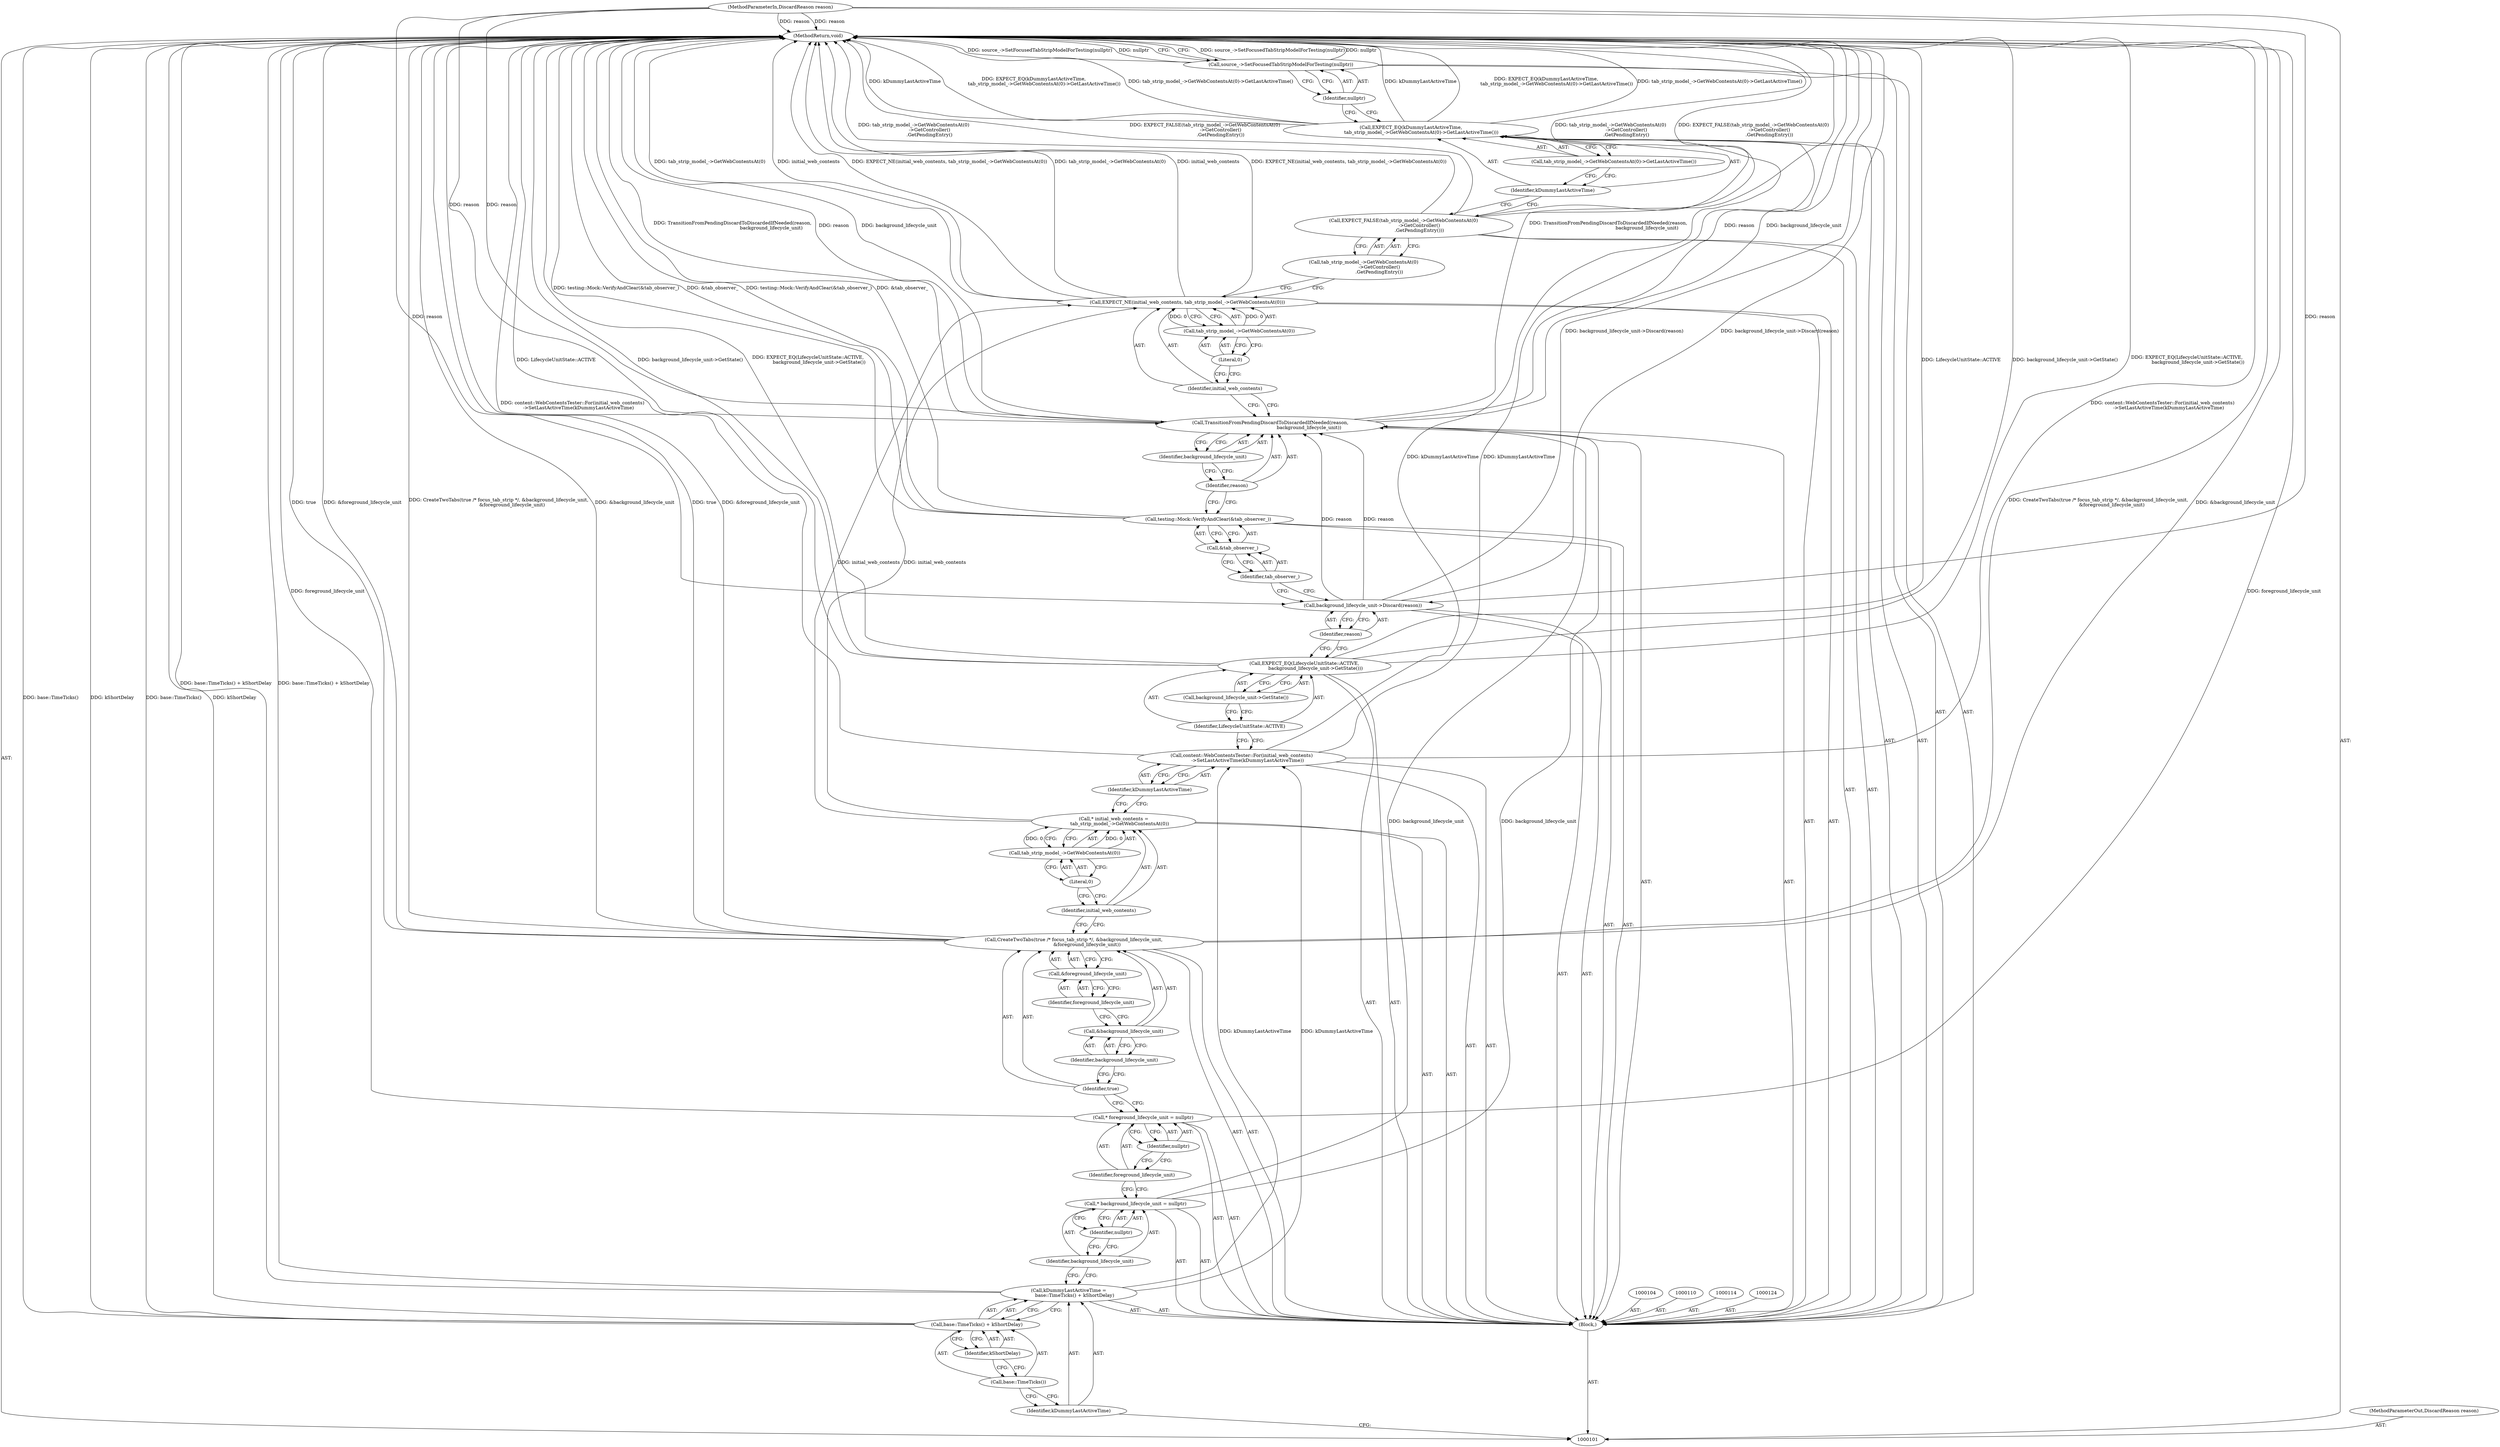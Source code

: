 digraph "0_Chrome_7394cf6f43d7a86630d3eb1c728fd63c621b5530_10" {
"1000102" [label="(MethodParameterIn,DiscardReason reason)"];
"1000233" [label="(MethodParameterOut,DiscardReason reason)"];
"1000153" [label="(MethodReturn,void)"];
"1000103" [label="(Block,)"];
"1000128" [label="(Literal,0)"];
"1000127" [label="(Call,tab_strip_model_->GetWebContentsAt(0))"];
"1000129" [label="(Call,content::WebContentsTester::For(initial_web_contents)\n        ->SetLastActiveTime(kDummyLastActiveTime))"];
"1000130" [label="(Identifier,kDummyLastActiveTime)"];
"1000132" [label="(Identifier,LifecycleUnitState::ACTIVE)"];
"1000131" [label="(Call,EXPECT_EQ(LifecycleUnitState::ACTIVE,\n               background_lifecycle_unit->GetState()))"];
"1000133" [label="(Call,background_lifecycle_unit->GetState())"];
"1000135" [label="(Identifier,reason)"];
"1000134" [label="(Call,background_lifecycle_unit->Discard(reason))"];
"1000137" [label="(Call,&tab_observer_)"];
"1000138" [label="(Identifier,tab_observer_)"];
"1000136" [label="(Call,testing::Mock::VerifyAndClear(&tab_observer_))"];
"1000105" [label="(Call,kDummyLastActiveTime =\n        base::TimeTicks() + kShortDelay)"];
"1000106" [label="(Identifier,kDummyLastActiveTime)"];
"1000139" [label="(Call,TransitionFromPendingDiscardToDiscardedIfNeeded(reason,\n                                                    background_lifecycle_unit))"];
"1000140" [label="(Identifier,reason)"];
"1000141" [label="(Identifier,background_lifecycle_unit)"];
"1000143" [label="(Identifier,initial_web_contents)"];
"1000144" [label="(Call,tab_strip_model_->GetWebContentsAt(0))"];
"1000142" [label="(Call,EXPECT_NE(initial_web_contents, tab_strip_model_->GetWebContentsAt(0)))"];
"1000145" [label="(Literal,0)"];
"1000147" [label="(Call,tab_strip_model_->GetWebContentsAt(0)\n                     ->GetController()\n                     .GetPendingEntry())"];
"1000146" [label="(Call,EXPECT_FALSE(tab_strip_model_->GetWebContentsAt(0)\n                     ->GetController()\n                     .GetPendingEntry()))"];
"1000149" [label="(Identifier,kDummyLastActiveTime)"];
"1000148" [label="(Call,EXPECT_EQ(kDummyLastActiveTime,\n              tab_strip_model_->GetWebContentsAt(0)->GetLastActiveTime()))"];
"1000150" [label="(Call,tab_strip_model_->GetWebContentsAt(0)->GetLastActiveTime())"];
"1000109" [label="(Identifier,kShortDelay)"];
"1000107" [label="(Call,base::TimeTicks() + kShortDelay)"];
"1000108" [label="(Call,base::TimeTicks())"];
"1000151" [label="(Call,source_->SetFocusedTabStripModelForTesting(nullptr))"];
"1000152" [label="(Identifier,nullptr)"];
"1000111" [label="(Call,* background_lifecycle_unit = nullptr)"];
"1000112" [label="(Identifier,background_lifecycle_unit)"];
"1000113" [label="(Identifier,nullptr)"];
"1000115" [label="(Call,* foreground_lifecycle_unit = nullptr)"];
"1000116" [label="(Identifier,foreground_lifecycle_unit)"];
"1000117" [label="(Identifier,nullptr)"];
"1000119" [label="(Identifier,true)"];
"1000118" [label="(Call,CreateTwoTabs(true /* focus_tab_strip */, &background_lifecycle_unit,\n                  &foreground_lifecycle_unit))"];
"1000120" [label="(Call,&background_lifecycle_unit)"];
"1000121" [label="(Identifier,background_lifecycle_unit)"];
"1000122" [label="(Call,&foreground_lifecycle_unit)"];
"1000123" [label="(Identifier,foreground_lifecycle_unit)"];
"1000125" [label="(Call,* initial_web_contents =\n        tab_strip_model_->GetWebContentsAt(0))"];
"1000126" [label="(Identifier,initial_web_contents)"];
"1000102" -> "1000101"  [label="AST: "];
"1000102" -> "1000153"  [label="DDG: reason"];
"1000102" -> "1000134"  [label="DDG: reason"];
"1000102" -> "1000139"  [label="DDG: reason"];
"1000233" -> "1000101"  [label="AST: "];
"1000153" -> "1000101"  [label="AST: "];
"1000153" -> "1000151"  [label="CFG: "];
"1000142" -> "1000153"  [label="DDG: EXPECT_NE(initial_web_contents, tab_strip_model_->GetWebContentsAt(0))"];
"1000142" -> "1000153"  [label="DDG: tab_strip_model_->GetWebContentsAt(0)"];
"1000142" -> "1000153"  [label="DDG: initial_web_contents"];
"1000107" -> "1000153"  [label="DDG: base::TimeTicks()"];
"1000107" -> "1000153"  [label="DDG: kShortDelay"];
"1000118" -> "1000153"  [label="DDG: CreateTwoTabs(true /* focus_tab_strip */, &background_lifecycle_unit,\n                  &foreground_lifecycle_unit)"];
"1000118" -> "1000153"  [label="DDG: &background_lifecycle_unit"];
"1000118" -> "1000153"  [label="DDG: true"];
"1000118" -> "1000153"  [label="DDG: &foreground_lifecycle_unit"];
"1000148" -> "1000153"  [label="DDG: tab_strip_model_->GetWebContentsAt(0)->GetLastActiveTime()"];
"1000148" -> "1000153"  [label="DDG: kDummyLastActiveTime"];
"1000148" -> "1000153"  [label="DDG: EXPECT_EQ(kDummyLastActiveTime,\n              tab_strip_model_->GetWebContentsAt(0)->GetLastActiveTime())"];
"1000146" -> "1000153"  [label="DDG: EXPECT_FALSE(tab_strip_model_->GetWebContentsAt(0)\n                     ->GetController()\n                     .GetPendingEntry())"];
"1000146" -> "1000153"  [label="DDG: tab_strip_model_->GetWebContentsAt(0)\n                     ->GetController()\n                     .GetPendingEntry()"];
"1000131" -> "1000153"  [label="DDG: EXPECT_EQ(LifecycleUnitState::ACTIVE,\n               background_lifecycle_unit->GetState())"];
"1000131" -> "1000153"  [label="DDG: LifecycleUnitState::ACTIVE"];
"1000131" -> "1000153"  [label="DDG: background_lifecycle_unit->GetState()"];
"1000105" -> "1000153"  [label="DDG: base::TimeTicks() + kShortDelay"];
"1000151" -> "1000153"  [label="DDG: source_->SetFocusedTabStripModelForTesting(nullptr)"];
"1000151" -> "1000153"  [label="DDG: nullptr"];
"1000139" -> "1000153"  [label="DDG: background_lifecycle_unit"];
"1000139" -> "1000153"  [label="DDG: TransitionFromPendingDiscardToDiscardedIfNeeded(reason,\n                                                    background_lifecycle_unit)"];
"1000139" -> "1000153"  [label="DDG: reason"];
"1000129" -> "1000153"  [label="DDG: content::WebContentsTester::For(initial_web_contents)\n        ->SetLastActiveTime(kDummyLastActiveTime)"];
"1000134" -> "1000153"  [label="DDG: background_lifecycle_unit->Discard(reason)"];
"1000102" -> "1000153"  [label="DDG: reason"];
"1000136" -> "1000153"  [label="DDG: testing::Mock::VerifyAndClear(&tab_observer_)"];
"1000136" -> "1000153"  [label="DDG: &tab_observer_"];
"1000115" -> "1000153"  [label="DDG: foreground_lifecycle_unit"];
"1000103" -> "1000101"  [label="AST: "];
"1000104" -> "1000103"  [label="AST: "];
"1000105" -> "1000103"  [label="AST: "];
"1000110" -> "1000103"  [label="AST: "];
"1000111" -> "1000103"  [label="AST: "];
"1000114" -> "1000103"  [label="AST: "];
"1000115" -> "1000103"  [label="AST: "];
"1000118" -> "1000103"  [label="AST: "];
"1000124" -> "1000103"  [label="AST: "];
"1000125" -> "1000103"  [label="AST: "];
"1000129" -> "1000103"  [label="AST: "];
"1000131" -> "1000103"  [label="AST: "];
"1000134" -> "1000103"  [label="AST: "];
"1000136" -> "1000103"  [label="AST: "];
"1000139" -> "1000103"  [label="AST: "];
"1000142" -> "1000103"  [label="AST: "];
"1000146" -> "1000103"  [label="AST: "];
"1000148" -> "1000103"  [label="AST: "];
"1000151" -> "1000103"  [label="AST: "];
"1000128" -> "1000127"  [label="AST: "];
"1000128" -> "1000126"  [label="CFG: "];
"1000127" -> "1000128"  [label="CFG: "];
"1000127" -> "1000125"  [label="AST: "];
"1000127" -> "1000128"  [label="CFG: "];
"1000128" -> "1000127"  [label="AST: "];
"1000125" -> "1000127"  [label="CFG: "];
"1000127" -> "1000125"  [label="DDG: 0"];
"1000129" -> "1000103"  [label="AST: "];
"1000129" -> "1000130"  [label="CFG: "];
"1000130" -> "1000129"  [label="AST: "];
"1000132" -> "1000129"  [label="CFG: "];
"1000129" -> "1000153"  [label="DDG: content::WebContentsTester::For(initial_web_contents)\n        ->SetLastActiveTime(kDummyLastActiveTime)"];
"1000105" -> "1000129"  [label="DDG: kDummyLastActiveTime"];
"1000129" -> "1000148"  [label="DDG: kDummyLastActiveTime"];
"1000130" -> "1000129"  [label="AST: "];
"1000130" -> "1000125"  [label="CFG: "];
"1000129" -> "1000130"  [label="CFG: "];
"1000132" -> "1000131"  [label="AST: "];
"1000132" -> "1000129"  [label="CFG: "];
"1000133" -> "1000132"  [label="CFG: "];
"1000131" -> "1000103"  [label="AST: "];
"1000131" -> "1000133"  [label="CFG: "];
"1000132" -> "1000131"  [label="AST: "];
"1000133" -> "1000131"  [label="AST: "];
"1000135" -> "1000131"  [label="CFG: "];
"1000131" -> "1000153"  [label="DDG: EXPECT_EQ(LifecycleUnitState::ACTIVE,\n               background_lifecycle_unit->GetState())"];
"1000131" -> "1000153"  [label="DDG: LifecycleUnitState::ACTIVE"];
"1000131" -> "1000153"  [label="DDG: background_lifecycle_unit->GetState()"];
"1000133" -> "1000131"  [label="AST: "];
"1000133" -> "1000132"  [label="CFG: "];
"1000131" -> "1000133"  [label="CFG: "];
"1000135" -> "1000134"  [label="AST: "];
"1000135" -> "1000131"  [label="CFG: "];
"1000134" -> "1000135"  [label="CFG: "];
"1000134" -> "1000103"  [label="AST: "];
"1000134" -> "1000135"  [label="CFG: "];
"1000135" -> "1000134"  [label="AST: "];
"1000138" -> "1000134"  [label="CFG: "];
"1000134" -> "1000153"  [label="DDG: background_lifecycle_unit->Discard(reason)"];
"1000102" -> "1000134"  [label="DDG: reason"];
"1000134" -> "1000139"  [label="DDG: reason"];
"1000137" -> "1000136"  [label="AST: "];
"1000137" -> "1000138"  [label="CFG: "];
"1000138" -> "1000137"  [label="AST: "];
"1000136" -> "1000137"  [label="CFG: "];
"1000138" -> "1000137"  [label="AST: "];
"1000138" -> "1000134"  [label="CFG: "];
"1000137" -> "1000138"  [label="CFG: "];
"1000136" -> "1000103"  [label="AST: "];
"1000136" -> "1000137"  [label="CFG: "];
"1000137" -> "1000136"  [label="AST: "];
"1000140" -> "1000136"  [label="CFG: "];
"1000136" -> "1000153"  [label="DDG: testing::Mock::VerifyAndClear(&tab_observer_)"];
"1000136" -> "1000153"  [label="DDG: &tab_observer_"];
"1000105" -> "1000103"  [label="AST: "];
"1000105" -> "1000107"  [label="CFG: "];
"1000106" -> "1000105"  [label="AST: "];
"1000107" -> "1000105"  [label="AST: "];
"1000112" -> "1000105"  [label="CFG: "];
"1000105" -> "1000153"  [label="DDG: base::TimeTicks() + kShortDelay"];
"1000105" -> "1000129"  [label="DDG: kDummyLastActiveTime"];
"1000106" -> "1000105"  [label="AST: "];
"1000106" -> "1000101"  [label="CFG: "];
"1000108" -> "1000106"  [label="CFG: "];
"1000139" -> "1000103"  [label="AST: "];
"1000139" -> "1000141"  [label="CFG: "];
"1000140" -> "1000139"  [label="AST: "];
"1000141" -> "1000139"  [label="AST: "];
"1000143" -> "1000139"  [label="CFG: "];
"1000139" -> "1000153"  [label="DDG: background_lifecycle_unit"];
"1000139" -> "1000153"  [label="DDG: TransitionFromPendingDiscardToDiscardedIfNeeded(reason,\n                                                    background_lifecycle_unit)"];
"1000139" -> "1000153"  [label="DDG: reason"];
"1000134" -> "1000139"  [label="DDG: reason"];
"1000102" -> "1000139"  [label="DDG: reason"];
"1000111" -> "1000139"  [label="DDG: background_lifecycle_unit"];
"1000140" -> "1000139"  [label="AST: "];
"1000140" -> "1000136"  [label="CFG: "];
"1000141" -> "1000140"  [label="CFG: "];
"1000141" -> "1000139"  [label="AST: "];
"1000141" -> "1000140"  [label="CFG: "];
"1000139" -> "1000141"  [label="CFG: "];
"1000143" -> "1000142"  [label="AST: "];
"1000143" -> "1000139"  [label="CFG: "];
"1000145" -> "1000143"  [label="CFG: "];
"1000144" -> "1000142"  [label="AST: "];
"1000144" -> "1000145"  [label="CFG: "];
"1000145" -> "1000144"  [label="AST: "];
"1000142" -> "1000144"  [label="CFG: "];
"1000144" -> "1000142"  [label="DDG: 0"];
"1000142" -> "1000103"  [label="AST: "];
"1000142" -> "1000144"  [label="CFG: "];
"1000143" -> "1000142"  [label="AST: "];
"1000144" -> "1000142"  [label="AST: "];
"1000147" -> "1000142"  [label="CFG: "];
"1000142" -> "1000153"  [label="DDG: EXPECT_NE(initial_web_contents, tab_strip_model_->GetWebContentsAt(0))"];
"1000142" -> "1000153"  [label="DDG: tab_strip_model_->GetWebContentsAt(0)"];
"1000142" -> "1000153"  [label="DDG: initial_web_contents"];
"1000125" -> "1000142"  [label="DDG: initial_web_contents"];
"1000144" -> "1000142"  [label="DDG: 0"];
"1000145" -> "1000144"  [label="AST: "];
"1000145" -> "1000143"  [label="CFG: "];
"1000144" -> "1000145"  [label="CFG: "];
"1000147" -> "1000146"  [label="AST: "];
"1000147" -> "1000142"  [label="CFG: "];
"1000146" -> "1000147"  [label="CFG: "];
"1000146" -> "1000103"  [label="AST: "];
"1000146" -> "1000147"  [label="CFG: "];
"1000147" -> "1000146"  [label="AST: "];
"1000149" -> "1000146"  [label="CFG: "];
"1000146" -> "1000153"  [label="DDG: EXPECT_FALSE(tab_strip_model_->GetWebContentsAt(0)\n                     ->GetController()\n                     .GetPendingEntry())"];
"1000146" -> "1000153"  [label="DDG: tab_strip_model_->GetWebContentsAt(0)\n                     ->GetController()\n                     .GetPendingEntry()"];
"1000149" -> "1000148"  [label="AST: "];
"1000149" -> "1000146"  [label="CFG: "];
"1000150" -> "1000149"  [label="CFG: "];
"1000148" -> "1000103"  [label="AST: "];
"1000148" -> "1000150"  [label="CFG: "];
"1000149" -> "1000148"  [label="AST: "];
"1000150" -> "1000148"  [label="AST: "];
"1000152" -> "1000148"  [label="CFG: "];
"1000148" -> "1000153"  [label="DDG: tab_strip_model_->GetWebContentsAt(0)->GetLastActiveTime()"];
"1000148" -> "1000153"  [label="DDG: kDummyLastActiveTime"];
"1000148" -> "1000153"  [label="DDG: EXPECT_EQ(kDummyLastActiveTime,\n              tab_strip_model_->GetWebContentsAt(0)->GetLastActiveTime())"];
"1000129" -> "1000148"  [label="DDG: kDummyLastActiveTime"];
"1000150" -> "1000148"  [label="AST: "];
"1000150" -> "1000149"  [label="CFG: "];
"1000148" -> "1000150"  [label="CFG: "];
"1000109" -> "1000107"  [label="AST: "];
"1000109" -> "1000108"  [label="CFG: "];
"1000107" -> "1000109"  [label="CFG: "];
"1000107" -> "1000105"  [label="AST: "];
"1000107" -> "1000109"  [label="CFG: "];
"1000108" -> "1000107"  [label="AST: "];
"1000109" -> "1000107"  [label="AST: "];
"1000105" -> "1000107"  [label="CFG: "];
"1000107" -> "1000153"  [label="DDG: base::TimeTicks()"];
"1000107" -> "1000153"  [label="DDG: kShortDelay"];
"1000108" -> "1000107"  [label="AST: "];
"1000108" -> "1000106"  [label="CFG: "];
"1000109" -> "1000108"  [label="CFG: "];
"1000151" -> "1000103"  [label="AST: "];
"1000151" -> "1000152"  [label="CFG: "];
"1000152" -> "1000151"  [label="AST: "];
"1000153" -> "1000151"  [label="CFG: "];
"1000151" -> "1000153"  [label="DDG: source_->SetFocusedTabStripModelForTesting(nullptr)"];
"1000151" -> "1000153"  [label="DDG: nullptr"];
"1000152" -> "1000151"  [label="AST: "];
"1000152" -> "1000148"  [label="CFG: "];
"1000151" -> "1000152"  [label="CFG: "];
"1000111" -> "1000103"  [label="AST: "];
"1000111" -> "1000113"  [label="CFG: "];
"1000112" -> "1000111"  [label="AST: "];
"1000113" -> "1000111"  [label="AST: "];
"1000116" -> "1000111"  [label="CFG: "];
"1000111" -> "1000139"  [label="DDG: background_lifecycle_unit"];
"1000112" -> "1000111"  [label="AST: "];
"1000112" -> "1000105"  [label="CFG: "];
"1000113" -> "1000112"  [label="CFG: "];
"1000113" -> "1000111"  [label="AST: "];
"1000113" -> "1000112"  [label="CFG: "];
"1000111" -> "1000113"  [label="CFG: "];
"1000115" -> "1000103"  [label="AST: "];
"1000115" -> "1000117"  [label="CFG: "];
"1000116" -> "1000115"  [label="AST: "];
"1000117" -> "1000115"  [label="AST: "];
"1000119" -> "1000115"  [label="CFG: "];
"1000115" -> "1000153"  [label="DDG: foreground_lifecycle_unit"];
"1000116" -> "1000115"  [label="AST: "];
"1000116" -> "1000111"  [label="CFG: "];
"1000117" -> "1000116"  [label="CFG: "];
"1000117" -> "1000115"  [label="AST: "];
"1000117" -> "1000116"  [label="CFG: "];
"1000115" -> "1000117"  [label="CFG: "];
"1000119" -> "1000118"  [label="AST: "];
"1000119" -> "1000115"  [label="CFG: "];
"1000121" -> "1000119"  [label="CFG: "];
"1000118" -> "1000103"  [label="AST: "];
"1000118" -> "1000122"  [label="CFG: "];
"1000119" -> "1000118"  [label="AST: "];
"1000120" -> "1000118"  [label="AST: "];
"1000122" -> "1000118"  [label="AST: "];
"1000126" -> "1000118"  [label="CFG: "];
"1000118" -> "1000153"  [label="DDG: CreateTwoTabs(true /* focus_tab_strip */, &background_lifecycle_unit,\n                  &foreground_lifecycle_unit)"];
"1000118" -> "1000153"  [label="DDG: &background_lifecycle_unit"];
"1000118" -> "1000153"  [label="DDG: true"];
"1000118" -> "1000153"  [label="DDG: &foreground_lifecycle_unit"];
"1000120" -> "1000118"  [label="AST: "];
"1000120" -> "1000121"  [label="CFG: "];
"1000121" -> "1000120"  [label="AST: "];
"1000123" -> "1000120"  [label="CFG: "];
"1000121" -> "1000120"  [label="AST: "];
"1000121" -> "1000119"  [label="CFG: "];
"1000120" -> "1000121"  [label="CFG: "];
"1000122" -> "1000118"  [label="AST: "];
"1000122" -> "1000123"  [label="CFG: "];
"1000123" -> "1000122"  [label="AST: "];
"1000118" -> "1000122"  [label="CFG: "];
"1000123" -> "1000122"  [label="AST: "];
"1000123" -> "1000120"  [label="CFG: "];
"1000122" -> "1000123"  [label="CFG: "];
"1000125" -> "1000103"  [label="AST: "];
"1000125" -> "1000127"  [label="CFG: "];
"1000126" -> "1000125"  [label="AST: "];
"1000127" -> "1000125"  [label="AST: "];
"1000130" -> "1000125"  [label="CFG: "];
"1000127" -> "1000125"  [label="DDG: 0"];
"1000125" -> "1000142"  [label="DDG: initial_web_contents"];
"1000126" -> "1000125"  [label="AST: "];
"1000126" -> "1000118"  [label="CFG: "];
"1000128" -> "1000126"  [label="CFG: "];
}
